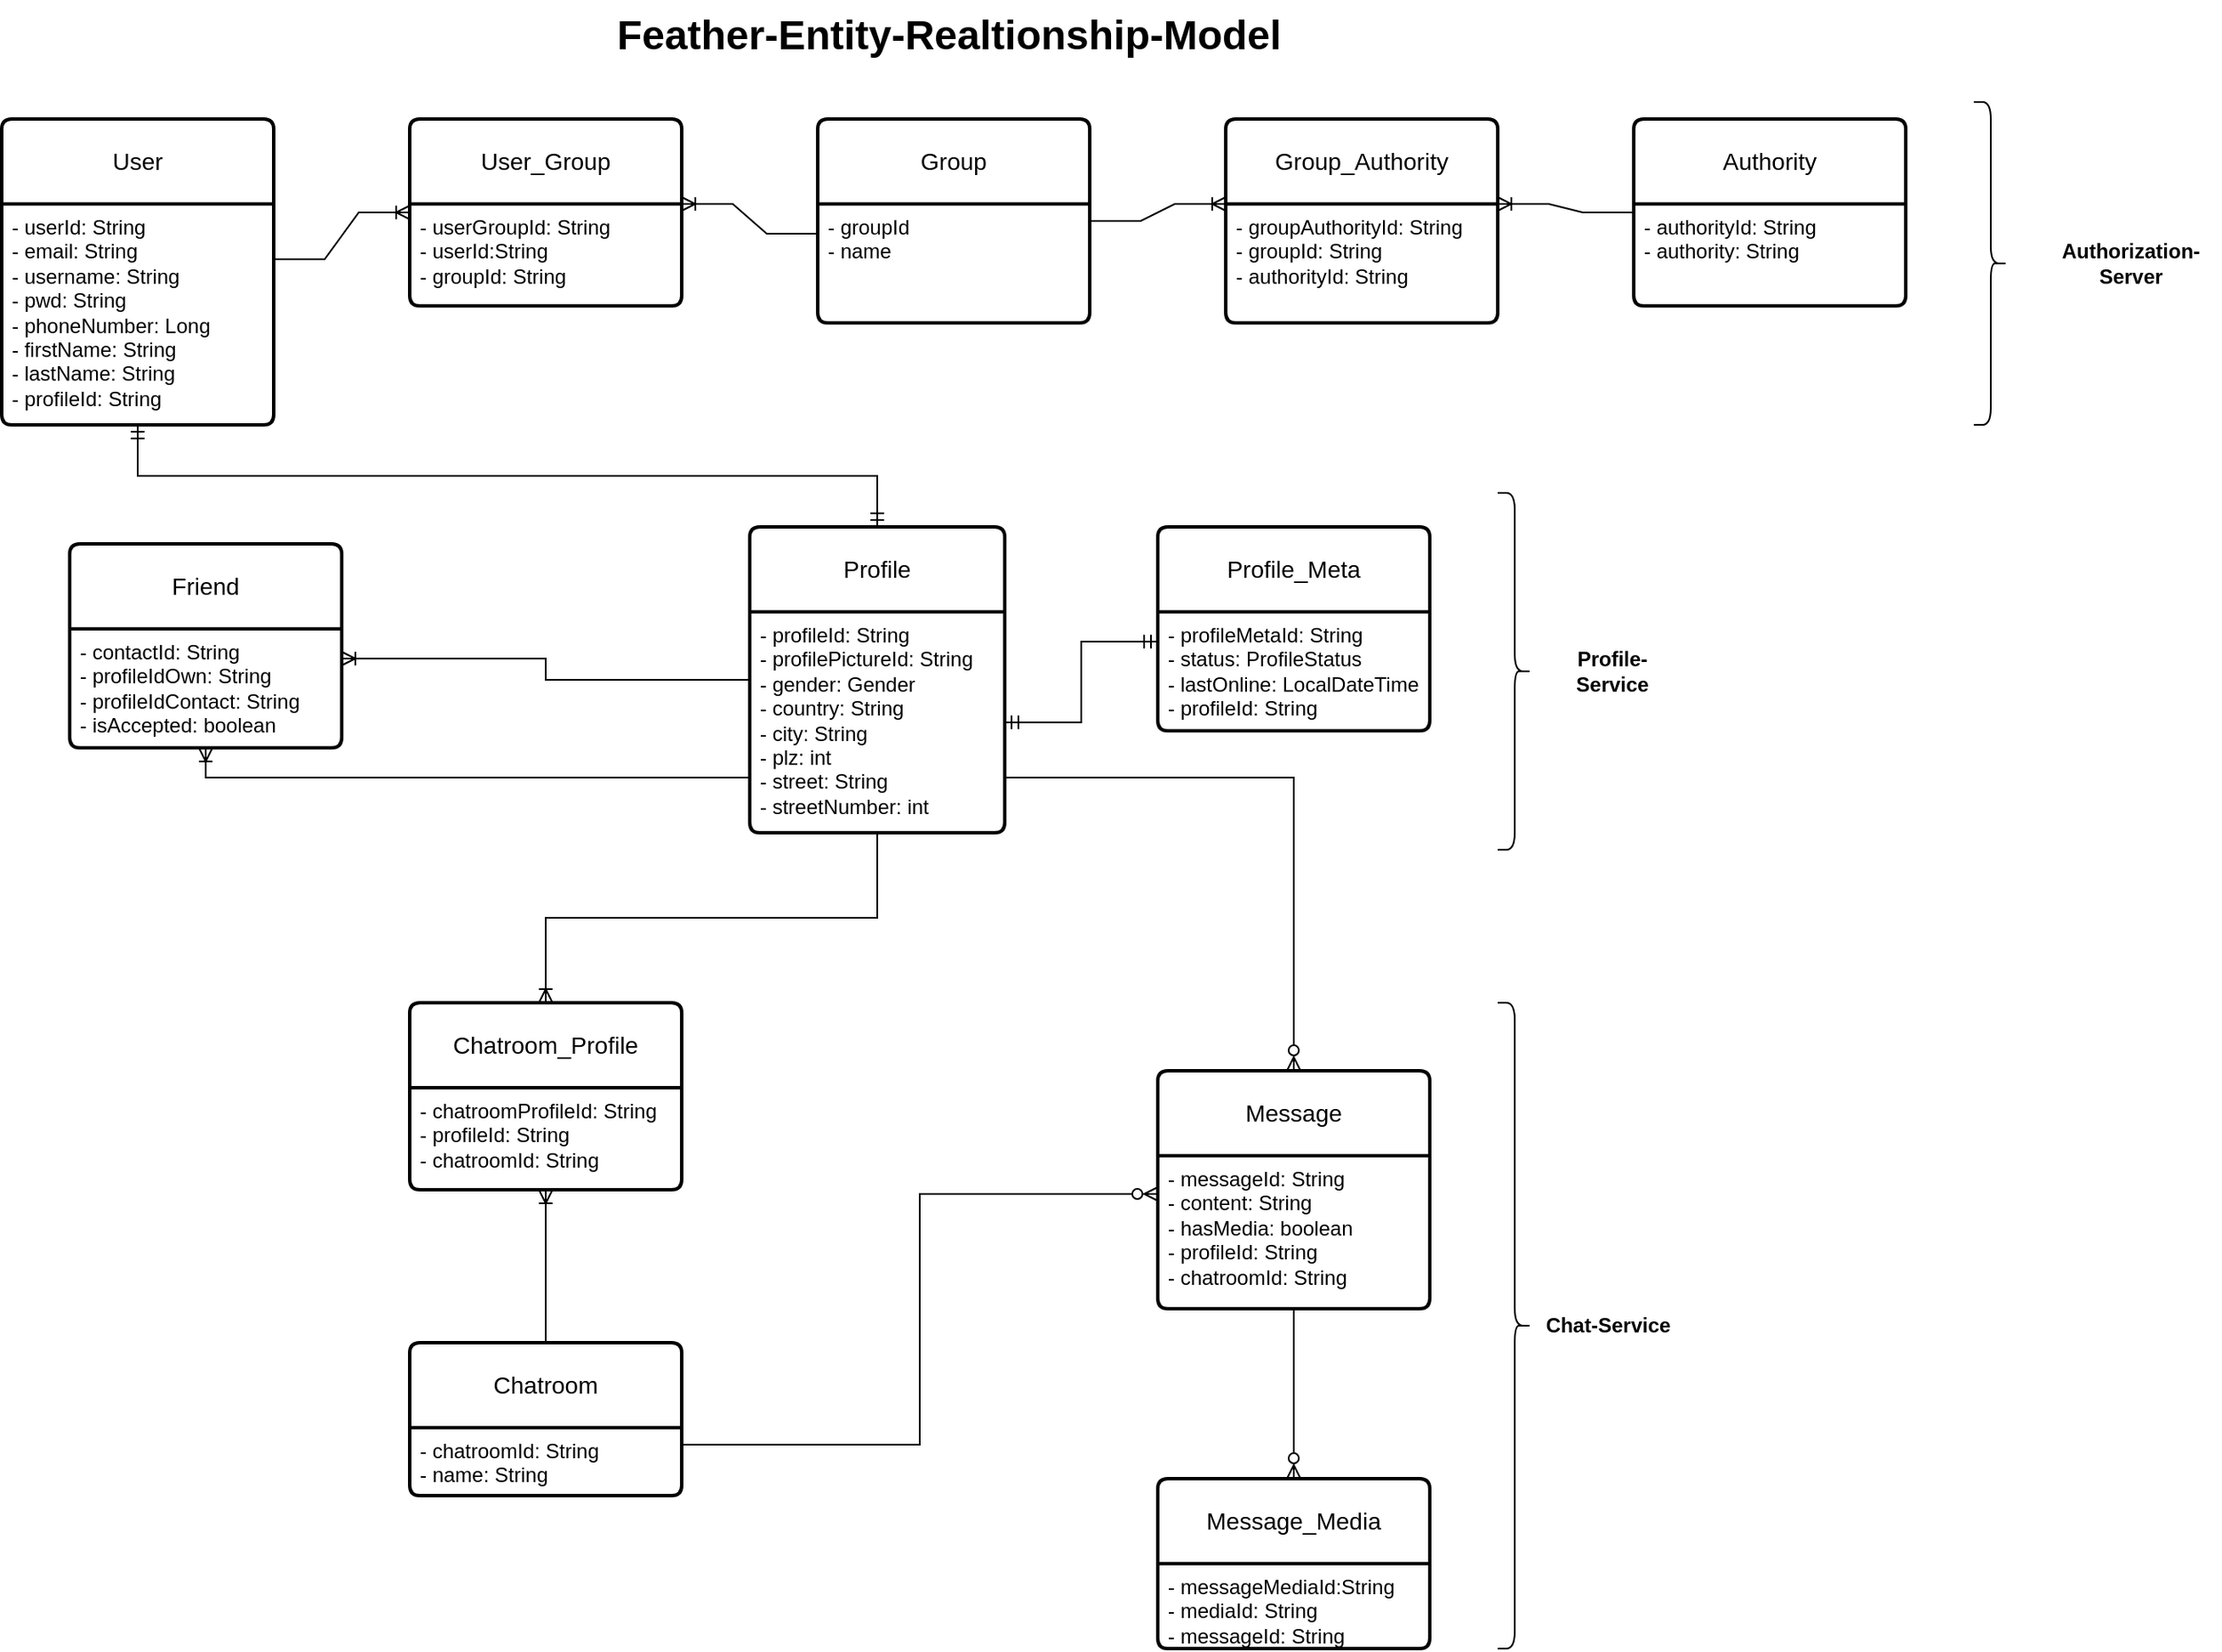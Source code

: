 <mxfile version="26.0.10">
  <diagram id="R2lEEEUBdFMjLlhIrx00" name="Feather-ERM">
    <mxGraphModel dx="2090" dy="578" grid="1" gridSize="10" guides="1" tooltips="1" connect="1" arrows="1" fold="1" page="1" pageScale="1" pageWidth="850" pageHeight="1100" math="0" shadow="0" extFonts="Permanent Marker^https://fonts.googleapis.com/css?family=Permanent+Marker">
      <root>
        <mxCell id="0" />
        <mxCell id="1" parent="0" />
        <mxCell id="oVwXMsBCDr5CwH-8BlyU-7" value="User" style="swimlane;childLayout=stackLayout;horizontal=1;startSize=50;horizontalStack=0;rounded=1;fontSize=14;fontStyle=0;strokeWidth=2;resizeParent=0;resizeLast=1;shadow=0;dashed=0;align=center;arcSize=4;whiteSpace=wrap;html=1;" parent="1" vertex="1">
          <mxGeometry x="-160" y="80" width="160" height="180" as="geometry" />
        </mxCell>
        <mxCell id="oVwXMsBCDr5CwH-8BlyU-8" value="- userId: String&lt;br&gt;- email: String&lt;div&gt;- username: String&lt;/div&gt;&lt;div&gt;- pwd: String&lt;/div&gt;&lt;div&gt;-&lt;span style=&quot;background-color: transparent; color: light-dark(rgb(0, 0, 0), rgb(255, 255, 255));&quot;&gt;&amp;nbsp;phoneNumber: Long&lt;/span&gt;&lt;/div&gt;&lt;div&gt;&lt;div&gt;&lt;div&gt;- firstName: String&lt;/div&gt;&lt;div&gt;- lastName: String&lt;/div&gt;&lt;/div&gt;&lt;div&gt;- profileId: String&lt;/div&gt;&lt;/div&gt;&lt;div&gt;&lt;br&gt;&lt;/div&gt;" style="align=left;strokeColor=none;fillColor=none;spacingLeft=4;fontSize=12;verticalAlign=top;resizable=0;rotatable=0;part=1;html=1;" parent="oVwXMsBCDr5CwH-8BlyU-7" vertex="1">
          <mxGeometry y="50" width="160" height="130" as="geometry" />
        </mxCell>
        <mxCell id="oVwXMsBCDr5CwH-8BlyU-9" value="User_Group" style="swimlane;childLayout=stackLayout;horizontal=1;startSize=50;horizontalStack=0;rounded=1;fontSize=14;fontStyle=0;strokeWidth=2;resizeParent=0;resizeLast=1;shadow=0;dashed=0;align=center;arcSize=4;whiteSpace=wrap;html=1;" parent="1" vertex="1">
          <mxGeometry x="80" y="80" width="160" height="110" as="geometry" />
        </mxCell>
        <mxCell id="oVwXMsBCDr5CwH-8BlyU-10" value="&lt;div&gt;&lt;span style=&quot;background-color: transparent; color: light-dark(rgb(0, 0, 0), rgb(255, 255, 255));&quot;&gt;- userGroupId: String&lt;/span&gt;&lt;/div&gt;- userId:String&lt;div&gt;- groupId: String&lt;/div&gt;" style="align=left;strokeColor=none;fillColor=none;spacingLeft=4;fontSize=12;verticalAlign=top;resizable=0;rotatable=0;part=1;html=1;" parent="oVwXMsBCDr5CwH-8BlyU-9" vertex="1">
          <mxGeometry y="50" width="160" height="60" as="geometry" />
        </mxCell>
        <mxCell id="oVwXMsBCDr5CwH-8BlyU-11" value="Authority" style="swimlane;childLayout=stackLayout;horizontal=1;startSize=50;horizontalStack=0;rounded=1;fontSize=14;fontStyle=0;strokeWidth=2;resizeParent=0;resizeLast=1;shadow=0;dashed=0;align=center;arcSize=4;whiteSpace=wrap;html=1;" parent="1" vertex="1">
          <mxGeometry x="800" y="80" width="160" height="110" as="geometry" />
        </mxCell>
        <mxCell id="oVwXMsBCDr5CwH-8BlyU-12" value="&lt;div&gt;&lt;div&gt;- authorityId: String&lt;/div&gt;&lt;div&gt;- authority: String&lt;/div&gt;&lt;/div&gt;&lt;div&gt;&lt;br&gt;&lt;/div&gt;" style="align=left;strokeColor=none;fillColor=none;spacingLeft=4;fontSize=12;verticalAlign=top;resizable=0;rotatable=0;part=1;html=1;" parent="oVwXMsBCDr5CwH-8BlyU-11" vertex="1">
          <mxGeometry y="50" width="160" height="60" as="geometry" />
        </mxCell>
        <mxCell id="oVwXMsBCDr5CwH-8BlyU-20" value="Profile" style="swimlane;childLayout=stackLayout;horizontal=1;startSize=50;horizontalStack=0;rounded=1;fontSize=14;fontStyle=0;strokeWidth=2;resizeParent=0;resizeLast=1;shadow=0;dashed=0;align=center;arcSize=4;whiteSpace=wrap;html=1;" parent="1" vertex="1">
          <mxGeometry x="280" y="320" width="150" height="180" as="geometry" />
        </mxCell>
        <mxCell id="oVwXMsBCDr5CwH-8BlyU-21" value="&lt;div&gt;- profileId: String&lt;/div&gt;&lt;div&gt;- profilePictureId: String&lt;/div&gt;&lt;div&gt;- gender: Gender&lt;/div&gt;&lt;div&gt;- country: String&lt;/div&gt;&lt;div&gt;- city: String&lt;/div&gt;&lt;div&gt;- plz: int&lt;/div&gt;&lt;div&gt;- street: String&lt;/div&gt;&lt;div&gt;- streetNumber: int&lt;/div&gt;" style="align=left;strokeColor=none;fillColor=none;spacingLeft=4;fontSize=12;verticalAlign=top;resizable=0;rotatable=0;part=1;html=1;" parent="oVwXMsBCDr5CwH-8BlyU-20" vertex="1">
          <mxGeometry y="50" width="150" height="130" as="geometry" />
        </mxCell>
        <mxCell id="oVwXMsBCDr5CwH-8BlyU-31" style="edgeStyle=orthogonalEdgeStyle;rounded=0;orthogonalLoop=1;jettySize=auto;html=1;exitX=0.5;exitY=1;exitDx=0;exitDy=0;" parent="oVwXMsBCDr5CwH-8BlyU-20" source="oVwXMsBCDr5CwH-8BlyU-21" target="oVwXMsBCDr5CwH-8BlyU-21" edge="1">
          <mxGeometry relative="1" as="geometry" />
        </mxCell>
        <mxCell id="oVwXMsBCDr5CwH-8BlyU-23" value="" style="fontSize=12;html=1;endArrow=ERmandOne;startArrow=ERmandOne;rounded=0;exitX=0.5;exitY=0;exitDx=0;exitDy=0;entryX=0.5;entryY=1;entryDx=0;entryDy=0;edgeStyle=orthogonalEdgeStyle;" parent="1" source="oVwXMsBCDr5CwH-8BlyU-20" target="oVwXMsBCDr5CwH-8BlyU-8" edge="1">
          <mxGeometry width="100" height="100" relative="1" as="geometry">
            <mxPoint x="95" y="300" as="sourcePoint" />
            <mxPoint x="95" y="170" as="targetPoint" />
          </mxGeometry>
        </mxCell>
        <mxCell id="oVwXMsBCDr5CwH-8BlyU-26" value="Profile_Meta" style="swimlane;childLayout=stackLayout;horizontal=1;startSize=50;horizontalStack=0;rounded=1;fontSize=14;fontStyle=0;strokeWidth=2;resizeParent=0;resizeLast=1;shadow=0;dashed=0;align=center;arcSize=4;whiteSpace=wrap;html=1;" parent="1" vertex="1">
          <mxGeometry x="520" y="320" width="160" height="120" as="geometry" />
        </mxCell>
        <mxCell id="oVwXMsBCDr5CwH-8BlyU-27" value="&lt;div&gt;- profileMetaId: String&lt;/div&gt;&lt;div&gt;&lt;div&gt;- status: ProfileStatus&lt;div&gt;- lastOnline: LocalDateTime&lt;/div&gt;&lt;/div&gt;&lt;/div&gt;&lt;div&gt;- profileId: String&lt;/div&gt;" style="align=left;strokeColor=none;fillColor=none;spacingLeft=4;fontSize=12;verticalAlign=top;resizable=0;rotatable=0;part=1;html=1;" parent="oVwXMsBCDr5CwH-8BlyU-26" vertex="1">
          <mxGeometry y="50" width="160" height="70" as="geometry" />
        </mxCell>
        <mxCell id="oVwXMsBCDr5CwH-8BlyU-30" value="&lt;h1 style=&quot;margin-top: 0px;&quot;&gt;Feather-Entity-Realtionship-Model&lt;/h1&gt;" style="text;html=1;whiteSpace=wrap;overflow=hidden;rounded=0;" parent="1" vertex="1">
          <mxGeometry x="200" y="10" width="400" height="40" as="geometry" />
        </mxCell>
        <mxCell id="oVwXMsBCDr5CwH-8BlyU-32" value="Friend" style="swimlane;childLayout=stackLayout;horizontal=1;startSize=50;horizontalStack=0;rounded=1;fontSize=14;fontStyle=0;strokeWidth=2;resizeParent=0;resizeLast=1;shadow=0;dashed=0;align=center;arcSize=4;whiteSpace=wrap;html=1;" parent="1" vertex="1">
          <mxGeometry x="-120" y="330" width="160" height="120" as="geometry" />
        </mxCell>
        <mxCell id="oVwXMsBCDr5CwH-8BlyU-33" value="&lt;div&gt;- contactId: String&lt;/div&gt;&lt;div&gt;- profileIdOwn: String&lt;/div&gt;&lt;div&gt;- profileIdContact: String&lt;/div&gt;&lt;div&gt;- isAccepted: boolean&lt;/div&gt;" style="align=left;strokeColor=none;fillColor=none;spacingLeft=4;fontSize=12;verticalAlign=top;resizable=0;rotatable=0;part=1;html=1;" parent="oVwXMsBCDr5CwH-8BlyU-32" vertex="1">
          <mxGeometry y="50" width="160" height="70" as="geometry" />
        </mxCell>
        <mxCell id="oVwXMsBCDr5CwH-8BlyU-34" value="" style="edgeStyle=orthogonalEdgeStyle;fontSize=12;html=1;endArrow=ERmandOne;startArrow=ERmandOne;rounded=0;entryX=0;entryY=0.25;entryDx=0;entryDy=0;" parent="1" source="oVwXMsBCDr5CwH-8BlyU-21" target="oVwXMsBCDr5CwH-8BlyU-27" edge="1">
          <mxGeometry width="100" height="100" relative="1" as="geometry">
            <mxPoint x="450" y="540" as="sourcePoint" />
            <mxPoint x="550" y="440" as="targetPoint" />
          </mxGeometry>
        </mxCell>
        <mxCell id="oVwXMsBCDr5CwH-8BlyU-37" value="" style="fontSize=12;html=1;endArrow=ERoneToMany;rounded=0;entryX=1;entryY=0.25;entryDx=0;entryDy=0;edgeStyle=orthogonalEdgeStyle;exitX=0;exitY=0.5;exitDx=0;exitDy=0;" parent="1" source="oVwXMsBCDr5CwH-8BlyU-20" target="oVwXMsBCDr5CwH-8BlyU-33" edge="1">
          <mxGeometry width="100" height="100" relative="1" as="geometry">
            <mxPoint x="280" y="388" as="sourcePoint" />
            <mxPoint x="340" y="470" as="targetPoint" />
          </mxGeometry>
        </mxCell>
        <mxCell id="oVwXMsBCDr5CwH-8BlyU-39" value="Chatroom" style="swimlane;childLayout=stackLayout;horizontal=1;startSize=50;horizontalStack=0;rounded=1;fontSize=14;fontStyle=0;strokeWidth=2;resizeParent=0;resizeLast=1;shadow=0;dashed=0;align=center;arcSize=4;whiteSpace=wrap;html=1;" parent="1" vertex="1">
          <mxGeometry x="80" y="800" width="160" height="90" as="geometry" />
        </mxCell>
        <mxCell id="oVwXMsBCDr5CwH-8BlyU-40" value="- chatroomId: String&lt;div&gt;- name: String&lt;/div&gt;" style="align=left;strokeColor=none;fillColor=none;spacingLeft=4;fontSize=12;verticalAlign=top;resizable=0;rotatable=0;part=1;html=1;" parent="oVwXMsBCDr5CwH-8BlyU-39" vertex="1">
          <mxGeometry y="50" width="160" height="40" as="geometry" />
        </mxCell>
        <mxCell id="oVwXMsBCDr5CwH-8BlyU-41" value="Message" style="swimlane;childLayout=stackLayout;horizontal=1;startSize=50;horizontalStack=0;rounded=1;fontSize=14;fontStyle=0;strokeWidth=2;resizeParent=0;resizeLast=1;shadow=0;dashed=0;align=center;arcSize=4;whiteSpace=wrap;html=1;" parent="1" vertex="1">
          <mxGeometry x="520" y="640" width="160" height="140" as="geometry" />
        </mxCell>
        <mxCell id="oVwXMsBCDr5CwH-8BlyU-42" value="&lt;span style=&quot;background-color: transparent; color: light-dark(rgb(0, 0, 0), rgb(255, 255, 255));&quot;&gt;- messageId: String&lt;/span&gt;&lt;div&gt;- content: String&lt;/div&gt;&lt;div&gt;- hasMedia: boolean&lt;/div&gt;&lt;div&gt;- profileId: String&lt;/div&gt;&lt;div&gt;- chatroomId: String&lt;/div&gt;" style="align=left;strokeColor=none;fillColor=none;spacingLeft=4;fontSize=12;verticalAlign=top;resizable=0;rotatable=0;part=1;html=1;" parent="oVwXMsBCDr5CwH-8BlyU-41" vertex="1">
          <mxGeometry y="50" width="160" height="90" as="geometry" />
        </mxCell>
        <mxCell id="oVwXMsBCDr5CwH-8BlyU-45" value="" style="edgeStyle=orthogonalEdgeStyle;fontSize=12;html=1;endArrow=ERzeroToMany;endFill=1;rounded=0;exitX=1;exitY=0.75;exitDx=0;exitDy=0;entryX=0.5;entryY=0;entryDx=0;entryDy=0;" parent="1" source="oVwXMsBCDr5CwH-8BlyU-21" target="oVwXMsBCDr5CwH-8BlyU-41" edge="1">
          <mxGeometry width="100" height="100" relative="1" as="geometry">
            <mxPoint x="430" y="660" as="sourcePoint" />
            <mxPoint x="530" y="560" as="targetPoint" />
          </mxGeometry>
        </mxCell>
        <mxCell id="oVwXMsBCDr5CwH-8BlyU-46" value="Message_Media" style="swimlane;childLayout=stackLayout;horizontal=1;startSize=50;horizontalStack=0;rounded=1;fontSize=14;fontStyle=0;strokeWidth=2;resizeParent=0;resizeLast=1;shadow=0;dashed=0;align=center;arcSize=4;whiteSpace=wrap;html=1;" parent="1" vertex="1">
          <mxGeometry x="520" y="880" width="160" height="100" as="geometry" />
        </mxCell>
        <mxCell id="oVwXMsBCDr5CwH-8BlyU-47" value="&lt;div&gt;- messageMediaId:String&lt;/div&gt;&lt;div&gt;- mediaId: String&lt;/div&gt;&lt;div&gt;- messageId: String&lt;/div&gt;" style="align=left;strokeColor=none;fillColor=none;spacingLeft=4;fontSize=12;verticalAlign=top;resizable=0;rotatable=0;part=1;html=1;" parent="oVwXMsBCDr5CwH-8BlyU-46" vertex="1">
          <mxGeometry y="50" width="160" height="50" as="geometry" />
        </mxCell>
        <mxCell id="oVwXMsBCDr5CwH-8BlyU-50" value="" style="fontSize=12;html=1;endArrow=ERzeroToMany;endFill=1;rounded=0;entryX=0.5;entryY=0;entryDx=0;entryDy=0;exitX=0.5;exitY=1;exitDx=0;exitDy=0;" parent="1" source="oVwXMsBCDr5CwH-8BlyU-42" target="oVwXMsBCDr5CwH-8BlyU-46" edge="1">
          <mxGeometry width="100" height="100" relative="1" as="geometry">
            <mxPoint x="390" y="880" as="sourcePoint" />
            <mxPoint x="490" y="780" as="targetPoint" />
          </mxGeometry>
        </mxCell>
        <mxCell id="oVwXMsBCDr5CwH-8BlyU-52" value="" style="edgeStyle=orthogonalEdgeStyle;fontSize=12;html=1;endArrow=ERzeroToMany;endFill=1;rounded=0;exitX=1;exitY=0.25;exitDx=0;exitDy=0;entryX=0;entryY=0.25;entryDx=0;entryDy=0;" parent="1" source="oVwXMsBCDr5CwH-8BlyU-40" target="oVwXMsBCDr5CwH-8BlyU-42" edge="1">
          <mxGeometry width="100" height="100" relative="1" as="geometry">
            <mxPoint x="290" y="780" as="sourcePoint" />
            <mxPoint x="390" y="680" as="targetPoint" />
          </mxGeometry>
        </mxCell>
        <mxCell id="oVwXMsBCDr5CwH-8BlyU-53" value="Chatroom_Profile" style="swimlane;childLayout=stackLayout;horizontal=1;startSize=50;horizontalStack=0;rounded=1;fontSize=14;fontStyle=0;strokeWidth=2;resizeParent=0;resizeLast=1;shadow=0;dashed=0;align=center;arcSize=4;whiteSpace=wrap;html=1;" parent="1" vertex="1">
          <mxGeometry x="80" y="600" width="160" height="110" as="geometry" />
        </mxCell>
        <mxCell id="oVwXMsBCDr5CwH-8BlyU-54" value="- chatroomProfileId: String&lt;div&gt;- profileId: String&lt;/div&gt;&lt;div&gt;- chatroomId: String&lt;/div&gt;" style="align=left;strokeColor=none;fillColor=none;spacingLeft=4;fontSize=12;verticalAlign=top;resizable=0;rotatable=0;part=1;html=1;" parent="oVwXMsBCDr5CwH-8BlyU-53" vertex="1">
          <mxGeometry y="50" width="160" height="60" as="geometry" />
        </mxCell>
        <mxCell id="oVwXMsBCDr5CwH-8BlyU-55" value="" style="edgeStyle=orthogonalEdgeStyle;fontSize=12;html=1;endArrow=ERoneToMany;rounded=0;exitX=0.5;exitY=0;exitDx=0;exitDy=0;entryX=0.5;entryY=1;entryDx=0;entryDy=0;" parent="1" source="oVwXMsBCDr5CwH-8BlyU-39" target="oVwXMsBCDr5CwH-8BlyU-54" edge="1">
          <mxGeometry width="100" height="100" relative="1" as="geometry">
            <mxPoint x="210" y="770" as="sourcePoint" />
            <mxPoint x="310" y="670" as="targetPoint" />
          </mxGeometry>
        </mxCell>
        <mxCell id="oVwXMsBCDr5CwH-8BlyU-56" value="" style="edgeStyle=orthogonalEdgeStyle;fontSize=12;html=1;endArrow=ERoneToMany;rounded=0;exitX=0.5;exitY=1;exitDx=0;exitDy=0;" parent="1" source="oVwXMsBCDr5CwH-8BlyU-21" target="oVwXMsBCDr5CwH-8BlyU-53" edge="1">
          <mxGeometry width="100" height="100" relative="1" as="geometry">
            <mxPoint x="300" y="530" as="sourcePoint" />
            <mxPoint x="180" y="675" as="targetPoint" />
          </mxGeometry>
        </mxCell>
        <mxCell id="oVwXMsBCDr5CwH-8BlyU-57" value="" style="shape=curlyBracket;whiteSpace=wrap;html=1;rounded=1;flipH=1;labelPosition=right;verticalLabelPosition=middle;align=left;verticalAlign=middle;" parent="1" vertex="1">
          <mxGeometry x="720" y="600" width="20" height="380" as="geometry" />
        </mxCell>
        <mxCell id="oVwXMsBCDr5CwH-8BlyU-58" value="&lt;b&gt;Chat-Service&lt;/b&gt;" style="text;html=1;align=center;verticalAlign=middle;whiteSpace=wrap;rounded=0;" parent="1" vertex="1">
          <mxGeometry x="740" y="775" width="90" height="30" as="geometry" />
        </mxCell>
        <mxCell id="oVwXMsBCDr5CwH-8BlyU-59" value="" style="shape=curlyBracket;whiteSpace=wrap;html=1;rounded=1;flipH=1;labelPosition=right;verticalLabelPosition=middle;align=left;verticalAlign=middle;" parent="1" vertex="1">
          <mxGeometry x="720" y="300" width="20" height="210" as="geometry" />
        </mxCell>
        <mxCell id="oVwXMsBCDr5CwH-8BlyU-60" value="&lt;b&gt;Profile-Service&lt;/b&gt;" style="text;html=1;align=center;verticalAlign=middle;whiteSpace=wrap;rounded=0;" parent="1" vertex="1">
          <mxGeometry x="745" y="390" width="85" height="30" as="geometry" />
        </mxCell>
        <mxCell id="oVwXMsBCDr5CwH-8BlyU-61" value="" style="shape=curlyBracket;whiteSpace=wrap;html=1;rounded=1;flipH=1;labelPosition=right;verticalLabelPosition=middle;align=left;verticalAlign=middle;" parent="1" vertex="1">
          <mxGeometry x="1000" y="70" width="20" height="190" as="geometry" />
        </mxCell>
        <mxCell id="oVwXMsBCDr5CwH-8BlyU-62" value="&lt;b&gt;Authorization-Server&lt;/b&gt;" style="text;html=1;align=center;verticalAlign=middle;whiteSpace=wrap;rounded=0;" parent="1" vertex="1">
          <mxGeometry x="1040" y="150" width="105" height="30" as="geometry" />
        </mxCell>
        <mxCell id="RVP7DzBSGvntpP-1lluw-2" value="Group" style="swimlane;childLayout=stackLayout;horizontal=1;startSize=50;horizontalStack=0;rounded=1;fontSize=14;fontStyle=0;strokeWidth=2;resizeParent=0;resizeLast=1;shadow=0;dashed=0;align=center;arcSize=4;whiteSpace=wrap;html=1;" parent="1" vertex="1">
          <mxGeometry x="320" y="80" width="160" height="120" as="geometry" />
        </mxCell>
        <mxCell id="RVP7DzBSGvntpP-1lluw-3" value="- groupId&lt;div&gt;- name&lt;/div&gt;" style="align=left;strokeColor=none;fillColor=none;spacingLeft=4;fontSize=12;verticalAlign=top;resizable=0;rotatable=0;part=1;html=1;" parent="RVP7DzBSGvntpP-1lluw-2" vertex="1">
          <mxGeometry y="50" width="160" height="70" as="geometry" />
        </mxCell>
        <mxCell id="RVP7DzBSGvntpP-1lluw-4" value="" style="edgeStyle=entityRelationEdgeStyle;fontSize=12;html=1;endArrow=ERoneToMany;rounded=0;exitX=1;exitY=0.25;exitDx=0;exitDy=0;entryX=0;entryY=0.5;entryDx=0;entryDy=0;" parent="1" source="oVwXMsBCDr5CwH-8BlyU-8" target="oVwXMsBCDr5CwH-8BlyU-9" edge="1">
          <mxGeometry width="100" height="100" relative="1" as="geometry">
            <mxPoint x="210" y="210" as="sourcePoint" />
            <mxPoint x="310" y="110" as="targetPoint" />
          </mxGeometry>
        </mxCell>
        <mxCell id="RVP7DzBSGvntpP-1lluw-5" value="" style="edgeStyle=entityRelationEdgeStyle;fontSize=12;html=1;endArrow=ERoneToMany;rounded=0;entryX=1;entryY=0;entryDx=0;entryDy=0;exitX=0;exitY=0.25;exitDx=0;exitDy=0;" parent="1" source="RVP7DzBSGvntpP-1lluw-3" target="oVwXMsBCDr5CwH-8BlyU-10" edge="1">
          <mxGeometry width="100" height="100" relative="1" as="geometry">
            <mxPoint x="460" y="230" as="sourcePoint" />
            <mxPoint x="560" y="130" as="targetPoint" />
          </mxGeometry>
        </mxCell>
        <mxCell id="8Pmj074aPt0T0YcMnk6f-2" value="Group_Authority" style="swimlane;childLayout=stackLayout;horizontal=1;startSize=50;horizontalStack=0;rounded=1;fontSize=14;fontStyle=0;strokeWidth=2;resizeParent=0;resizeLast=1;shadow=0;dashed=0;align=center;arcSize=4;whiteSpace=wrap;html=1;" vertex="1" parent="1">
          <mxGeometry x="560" y="80" width="160" height="120" as="geometry" />
        </mxCell>
        <mxCell id="8Pmj074aPt0T0YcMnk6f-3" value="- groupAuthorityId: String&lt;div&gt;- groupId: String&lt;/div&gt;&lt;div&gt;-&amp;nbsp;&lt;span style=&quot;background-color: transparent; color: light-dark(rgb(0, 0, 0), rgb(255, 255, 255));&quot;&gt;authorityId: String&lt;/span&gt;&lt;/div&gt;" style="align=left;strokeColor=none;fillColor=none;spacingLeft=4;fontSize=12;verticalAlign=top;resizable=0;rotatable=0;part=1;html=1;" vertex="1" parent="8Pmj074aPt0T0YcMnk6f-2">
          <mxGeometry y="50" width="160" height="70" as="geometry" />
        </mxCell>
        <mxCell id="8Pmj074aPt0T0YcMnk6f-6" value="" style="edgeStyle=entityRelationEdgeStyle;fontSize=12;html=1;endArrow=ERoneToMany;rounded=0;exitX=1;exitY=0.5;exitDx=0;exitDy=0;entryX=0;entryY=0;entryDx=0;entryDy=0;" edge="1" parent="1" source="RVP7DzBSGvntpP-1lluw-2" target="8Pmj074aPt0T0YcMnk6f-3">
          <mxGeometry width="100" height="100" relative="1" as="geometry">
            <mxPoint x="490" y="240" as="sourcePoint" />
            <mxPoint x="590" y="140" as="targetPoint" />
          </mxGeometry>
        </mxCell>
        <mxCell id="8Pmj074aPt0T0YcMnk6f-7" value="" style="edgeStyle=entityRelationEdgeStyle;fontSize=12;html=1;endArrow=ERoneToMany;rounded=0;entryX=1;entryY=0;entryDx=0;entryDy=0;exitX=0;exitY=0.5;exitDx=0;exitDy=0;" edge="1" parent="1" source="oVwXMsBCDr5CwH-8BlyU-11" target="8Pmj074aPt0T0YcMnk6f-3">
          <mxGeometry width="100" height="100" relative="1" as="geometry">
            <mxPoint x="740" y="250" as="sourcePoint" />
            <mxPoint x="840" y="150" as="targetPoint" />
          </mxGeometry>
        </mxCell>
        <mxCell id="8Pmj074aPt0T0YcMnk6f-8" value="" style="edgeStyle=orthogonalEdgeStyle;fontSize=12;html=1;endArrow=ERoneToMany;rounded=0;exitX=0;exitY=0.75;exitDx=0;exitDy=0;entryX=0.5;entryY=1;entryDx=0;entryDy=0;" edge="1" parent="1" source="oVwXMsBCDr5CwH-8BlyU-21" target="oVwXMsBCDr5CwH-8BlyU-33">
          <mxGeometry width="100" height="100" relative="1" as="geometry">
            <mxPoint x="50" y="530" as="sourcePoint" />
            <mxPoint x="150" y="430" as="targetPoint" />
          </mxGeometry>
        </mxCell>
      </root>
    </mxGraphModel>
  </diagram>
</mxfile>
